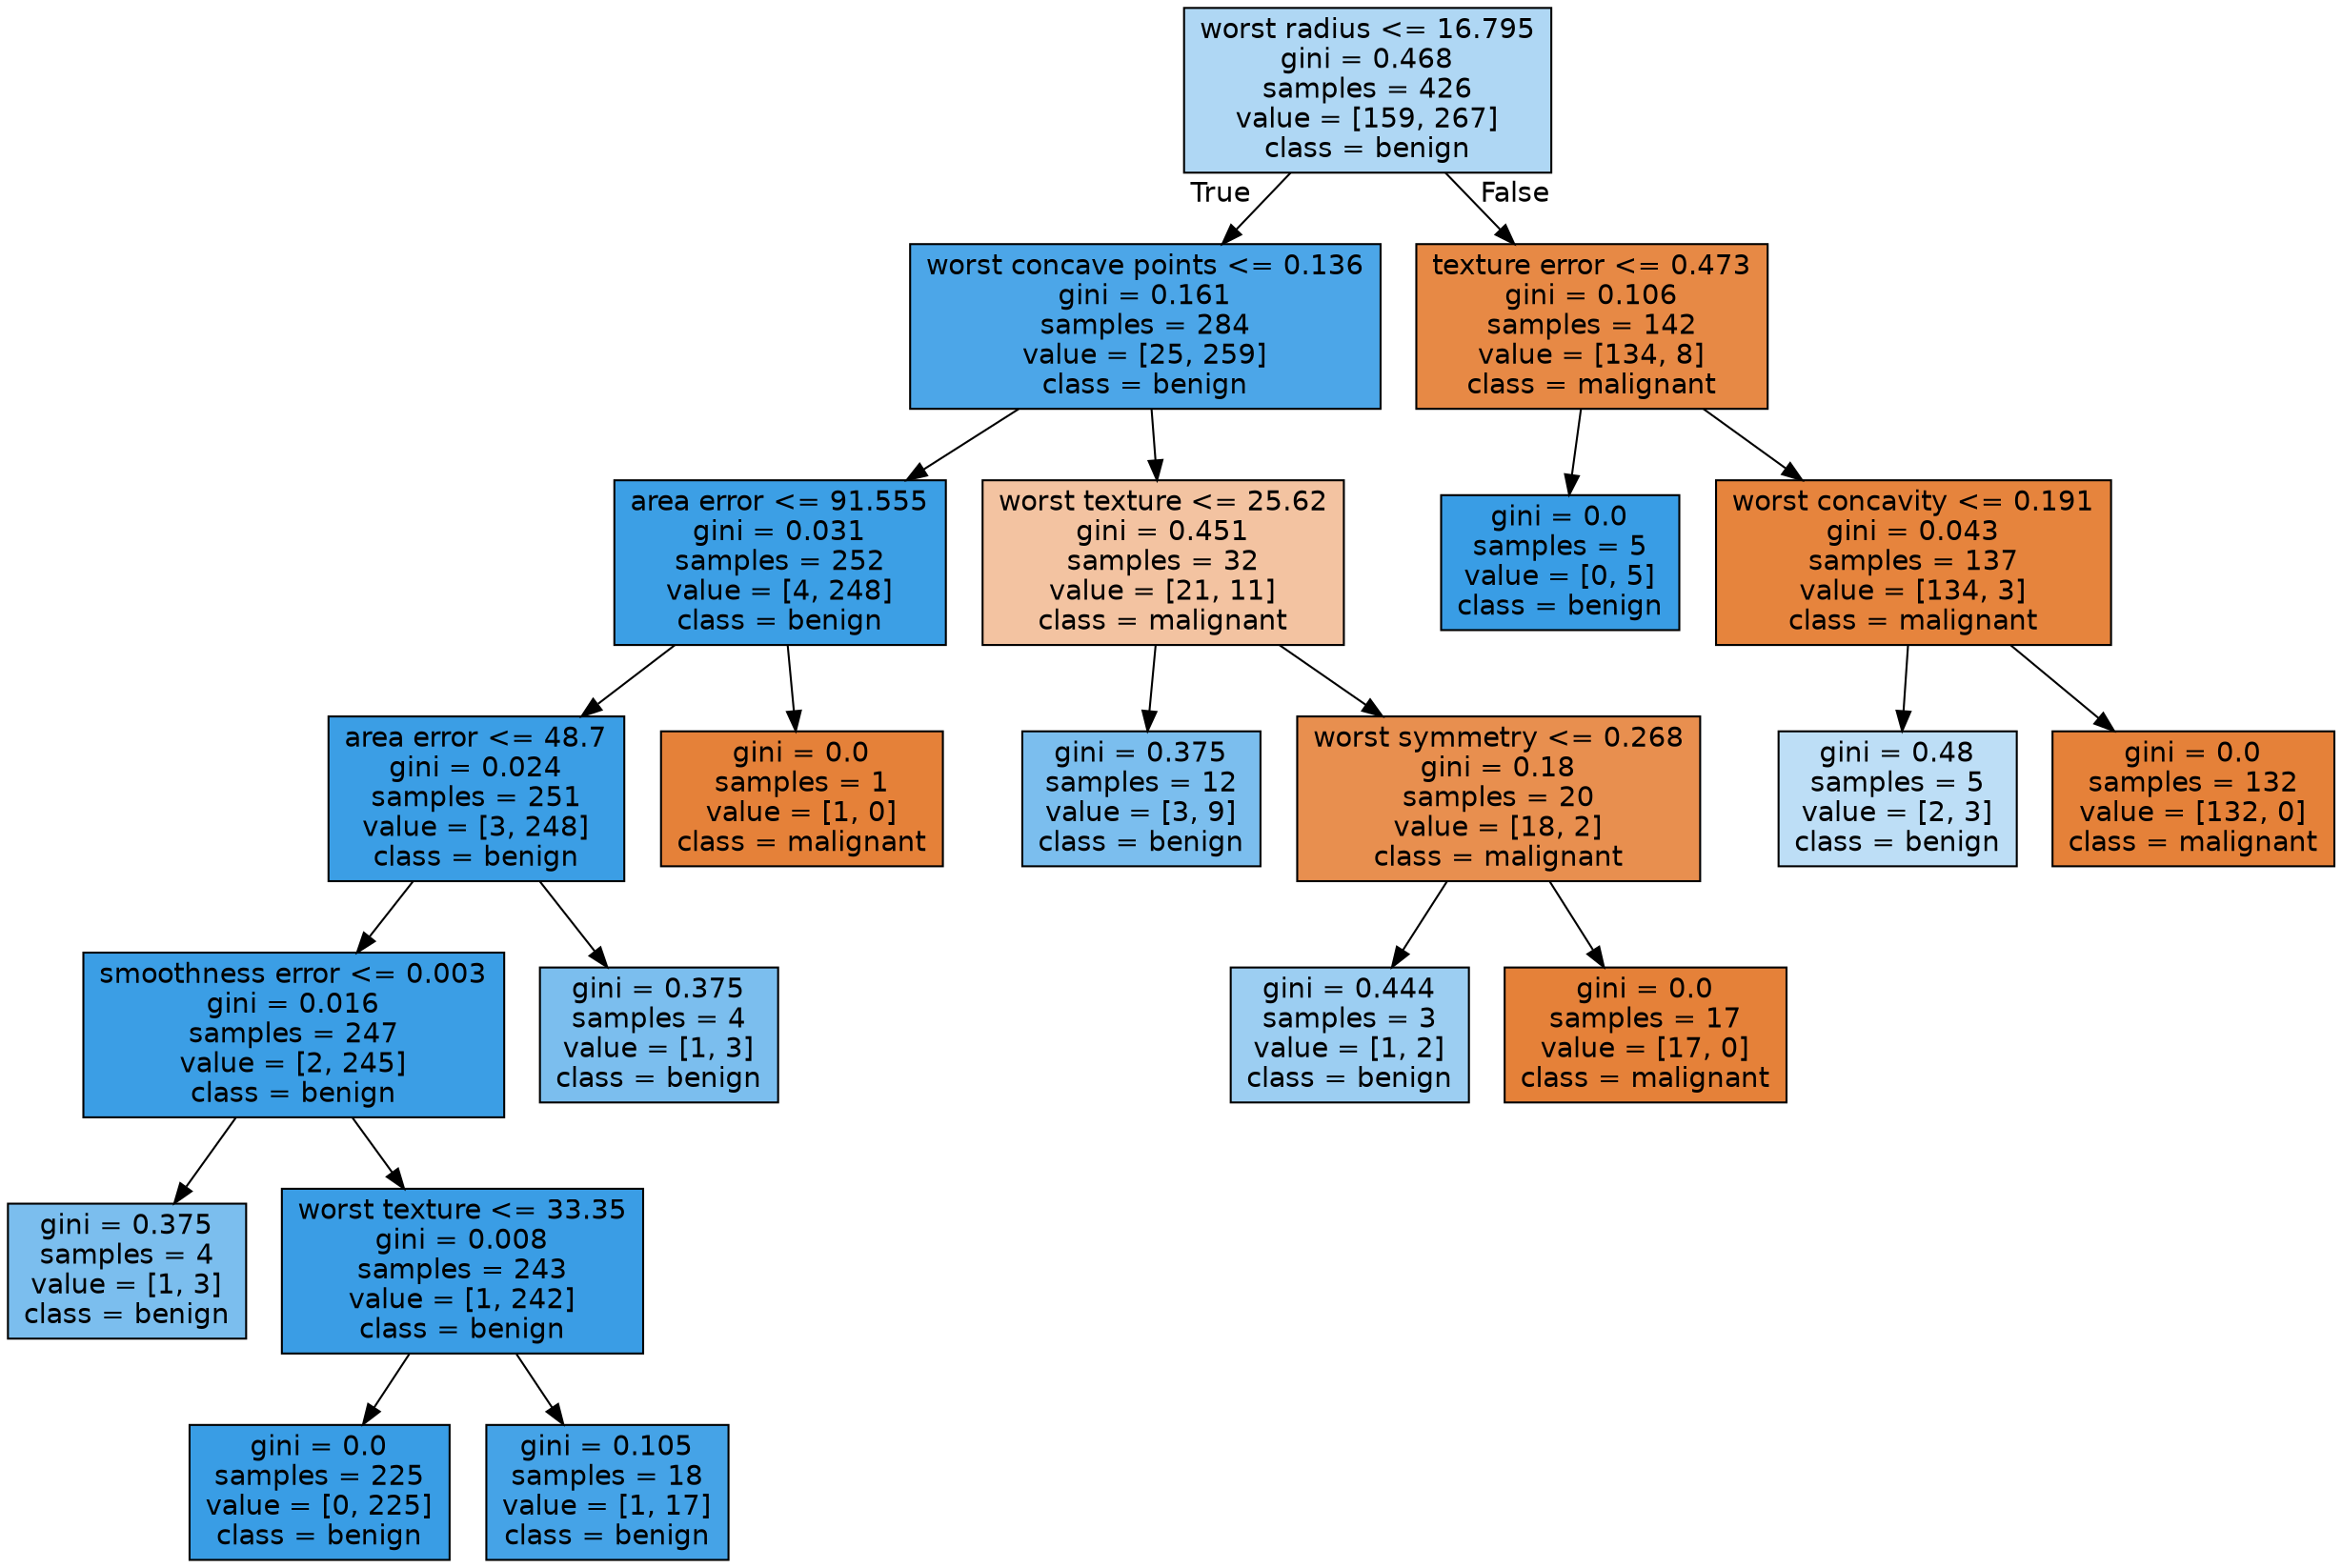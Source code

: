 digraph Tree {
node [shape=box, style="filled", color="black", fontname="helvetica"] ;
edge [fontname="helvetica"] ;
0 [label="worst radius <= 16.795\ngini = 0.468\nsamples = 426\nvalue = [159, 267]\nclass = benign", fillcolor="#afd7f4"] ;
1 [label="worst concave points <= 0.136\ngini = 0.161\nsamples = 284\nvalue = [25, 259]\nclass = benign", fillcolor="#4ca6e8"] ;
0 -> 1 [labeldistance=2.5, labelangle=45, headlabel="True"] ;
2 [label="area error <= 91.555\ngini = 0.031\nsamples = 252\nvalue = [4, 248]\nclass = benign", fillcolor="#3c9fe5"] ;
1 -> 2 ;
3 [label="area error <= 48.7\ngini = 0.024\nsamples = 251\nvalue = [3, 248]\nclass = benign", fillcolor="#3b9ee5"] ;
2 -> 3 ;
4 [label="smoothness error <= 0.003\ngini = 0.016\nsamples = 247\nvalue = [2, 245]\nclass = benign", fillcolor="#3b9ee5"] ;
3 -> 4 ;
5 [label="gini = 0.375\nsamples = 4\nvalue = [1, 3]\nclass = benign", fillcolor="#7bbeee"] ;
4 -> 5 ;
6 [label="worst texture <= 33.35\ngini = 0.008\nsamples = 243\nvalue = [1, 242]\nclass = benign", fillcolor="#3a9de5"] ;
4 -> 6 ;
7 [label="gini = 0.0\nsamples = 225\nvalue = [0, 225]\nclass = benign", fillcolor="#399de5"] ;
6 -> 7 ;
8 [label="gini = 0.105\nsamples = 18\nvalue = [1, 17]\nclass = benign", fillcolor="#45a3e7"] ;
6 -> 8 ;
9 [label="gini = 0.375\nsamples = 4\nvalue = [1, 3]\nclass = benign", fillcolor="#7bbeee"] ;
3 -> 9 ;
10 [label="gini = 0.0\nsamples = 1\nvalue = [1, 0]\nclass = malignant", fillcolor="#e58139"] ;
2 -> 10 ;
11 [label="worst texture <= 25.62\ngini = 0.451\nsamples = 32\nvalue = [21, 11]\nclass = malignant", fillcolor="#f3c3a1"] ;
1 -> 11 ;
12 [label="gini = 0.375\nsamples = 12\nvalue = [3, 9]\nclass = benign", fillcolor="#7bbeee"] ;
11 -> 12 ;
13 [label="worst symmetry <= 0.268\ngini = 0.18\nsamples = 20\nvalue = [18, 2]\nclass = malignant", fillcolor="#e88f4f"] ;
11 -> 13 ;
14 [label="gini = 0.444\nsamples = 3\nvalue = [1, 2]\nclass = benign", fillcolor="#9ccef2"] ;
13 -> 14 ;
15 [label="gini = 0.0\nsamples = 17\nvalue = [17, 0]\nclass = malignant", fillcolor="#e58139"] ;
13 -> 15 ;
16 [label="texture error <= 0.473\ngini = 0.106\nsamples = 142\nvalue = [134, 8]\nclass = malignant", fillcolor="#e78945"] ;
0 -> 16 [labeldistance=2.5, labelangle=-45, headlabel="False"] ;
17 [label="gini = 0.0\nsamples = 5\nvalue = [0, 5]\nclass = benign", fillcolor="#399de5"] ;
16 -> 17 ;
18 [label="worst concavity <= 0.191\ngini = 0.043\nsamples = 137\nvalue = [134, 3]\nclass = malignant", fillcolor="#e6843d"] ;
16 -> 18 ;
19 [label="gini = 0.48\nsamples = 5\nvalue = [2, 3]\nclass = benign", fillcolor="#bddef6"] ;
18 -> 19 ;
20 [label="gini = 0.0\nsamples = 132\nvalue = [132, 0]\nclass = malignant", fillcolor="#e58139"] ;
18 -> 20 ;
}
